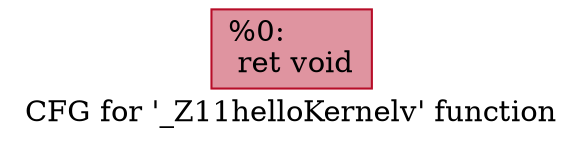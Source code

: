 digraph "CFG for '_Z11helloKernelv' function" {
	label="CFG for '_Z11helloKernelv' function";

	Node0x60df1a0 [shape=record,color="#b70d28ff", style=filled, fillcolor="#b70d2870",label="{%0:\l  ret void\l}"];
}
